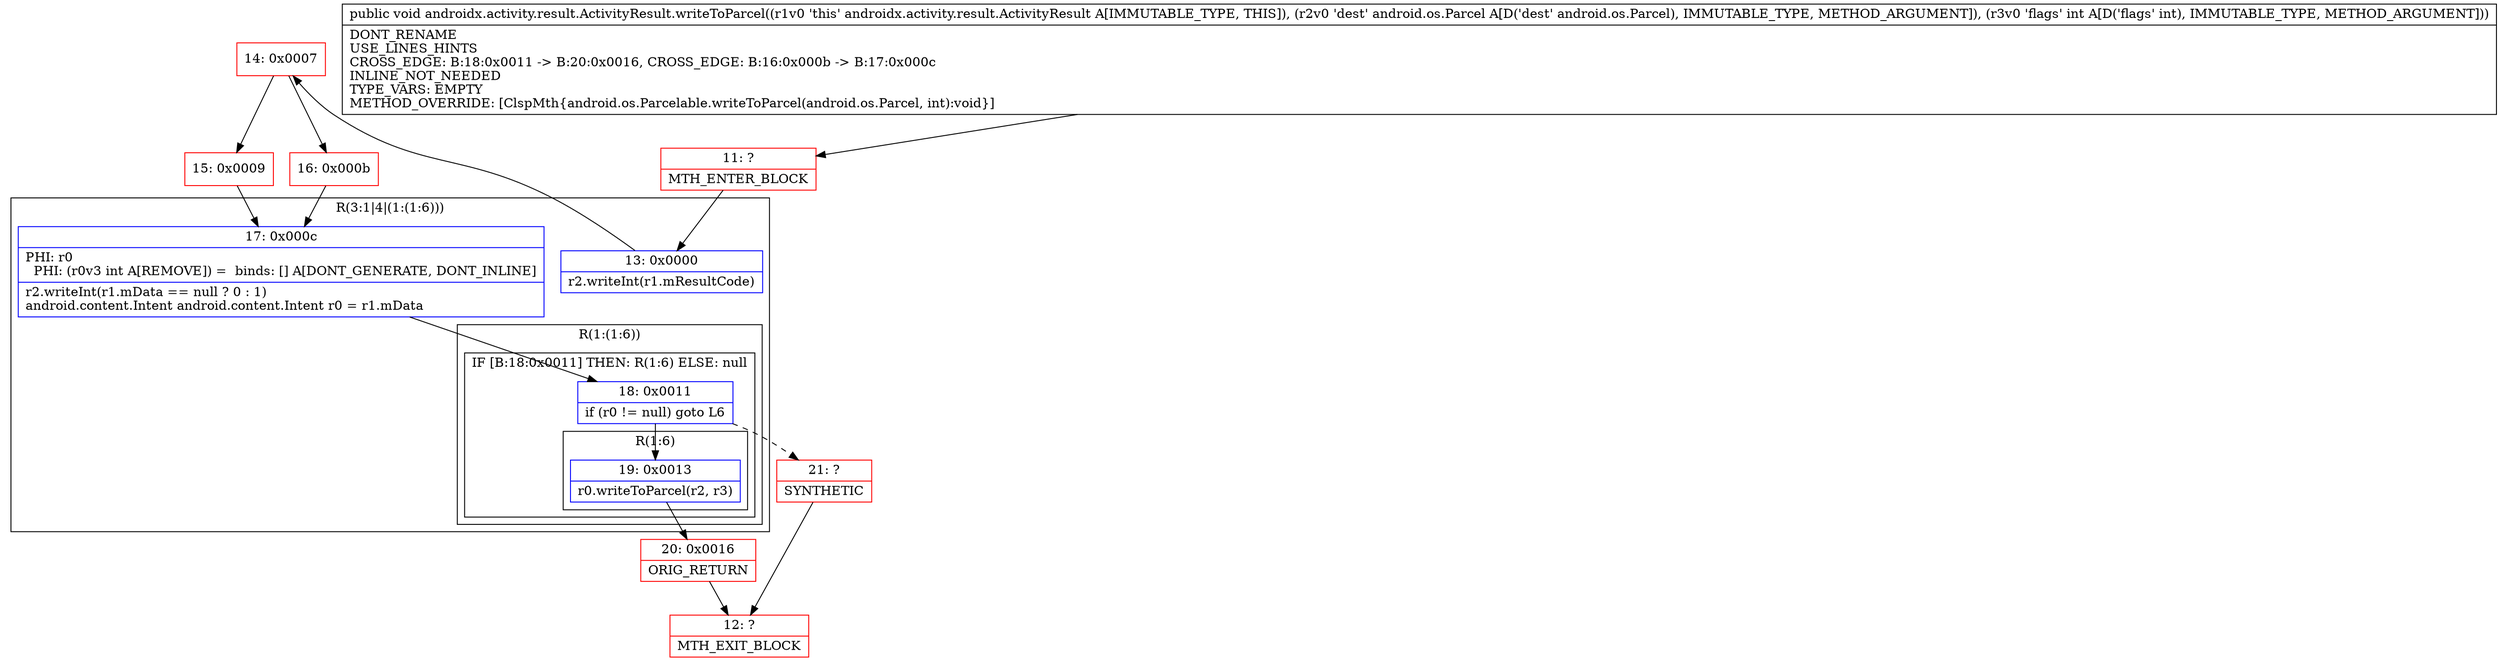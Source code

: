 digraph "CFG forandroidx.activity.result.ActivityResult.writeToParcel(Landroid\/os\/Parcel;I)V" {
subgraph cluster_Region_1347958572 {
label = "R(3:1|4|(1:(1:6)))";
node [shape=record,color=blue];
Node_13 [shape=record,label="{13\:\ 0x0000|r2.writeInt(r1.mResultCode)\l}"];
Node_17 [shape=record,label="{17\:\ 0x000c|PHI: r0 \l  PHI: (r0v3 int A[REMOVE]) =  binds: [] A[DONT_GENERATE, DONT_INLINE]\l|r2.writeInt(r1.mData == null ? 0 : 1)\landroid.content.Intent android.content.Intent r0 = r1.mData\l}"];
subgraph cluster_Region_733690654 {
label = "R(1:(1:6))";
node [shape=record,color=blue];
subgraph cluster_IfRegion_1331488283 {
label = "IF [B:18:0x0011] THEN: R(1:6) ELSE: null";
node [shape=record,color=blue];
Node_18 [shape=record,label="{18\:\ 0x0011|if (r0 != null) goto L6\l}"];
subgraph cluster_Region_278285722 {
label = "R(1:6)";
node [shape=record,color=blue];
Node_19 [shape=record,label="{19\:\ 0x0013|r0.writeToParcel(r2, r3)\l}"];
}
}
}
}
Node_11 [shape=record,color=red,label="{11\:\ ?|MTH_ENTER_BLOCK\l}"];
Node_14 [shape=record,color=red,label="{14\:\ 0x0007}"];
Node_15 [shape=record,color=red,label="{15\:\ 0x0009}"];
Node_20 [shape=record,color=red,label="{20\:\ 0x0016|ORIG_RETURN\l}"];
Node_12 [shape=record,color=red,label="{12\:\ ?|MTH_EXIT_BLOCK\l}"];
Node_21 [shape=record,color=red,label="{21\:\ ?|SYNTHETIC\l}"];
Node_16 [shape=record,color=red,label="{16\:\ 0x000b}"];
MethodNode[shape=record,label="{public void androidx.activity.result.ActivityResult.writeToParcel((r1v0 'this' androidx.activity.result.ActivityResult A[IMMUTABLE_TYPE, THIS]), (r2v0 'dest' android.os.Parcel A[D('dest' android.os.Parcel), IMMUTABLE_TYPE, METHOD_ARGUMENT]), (r3v0 'flags' int A[D('flags' int), IMMUTABLE_TYPE, METHOD_ARGUMENT]))  | DONT_RENAME\lUSE_LINES_HINTS\lCROSS_EDGE: B:18:0x0011 \-\> B:20:0x0016, CROSS_EDGE: B:16:0x000b \-\> B:17:0x000c\lINLINE_NOT_NEEDED\lTYPE_VARS: EMPTY\lMETHOD_OVERRIDE: [ClspMth\{android.os.Parcelable.writeToParcel(android.os.Parcel, int):void\}]\l}"];
MethodNode -> Node_11;Node_13 -> Node_14;
Node_17 -> Node_18;
Node_18 -> Node_19;
Node_18 -> Node_21[style=dashed];
Node_19 -> Node_20;
Node_11 -> Node_13;
Node_14 -> Node_15;
Node_14 -> Node_16;
Node_15 -> Node_17;
Node_20 -> Node_12;
Node_21 -> Node_12;
Node_16 -> Node_17;
}

